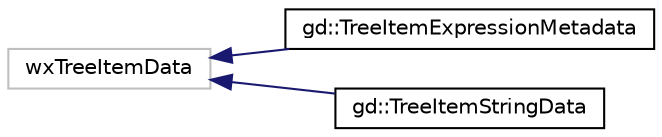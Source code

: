 digraph "Graphical Class Hierarchy"
{
  edge [fontname="Helvetica",fontsize="10",labelfontname="Helvetica",labelfontsize="10"];
  node [fontname="Helvetica",fontsize="10",shape=record];
  rankdir="LR";
  Node1 [label="wxTreeItemData",height=0.2,width=0.4,color="grey75", fillcolor="white", style="filled"];
  Node1 -> Node2 [dir="back",color="midnightblue",fontsize="10",style="solid",fontname="Helvetica"];
  Node2 [label="gd::TreeItemExpressionMetadata",height=0.2,width=0.4,color="black", fillcolor="white", style="filled",URL="$classgd_1_1_tree_item_expression_metadata.html",tooltip="Internal class used by gd::EditExpressionDialog and gd::EditStrExpressionDialog. "];
  Node1 -> Node3 [dir="back",color="midnightblue",fontsize="10",style="solid",fontname="Helvetica"];
  Node3 [label="gd::TreeItemStringData",height=0.2,width=0.4,color="black", fillcolor="white", style="filled",URL="$classgd_1_1_tree_item_string_data.html",tooltip="Tool class which can be used with wxTreeCtrl or others controls to associate one or two strings with ..."];
}
